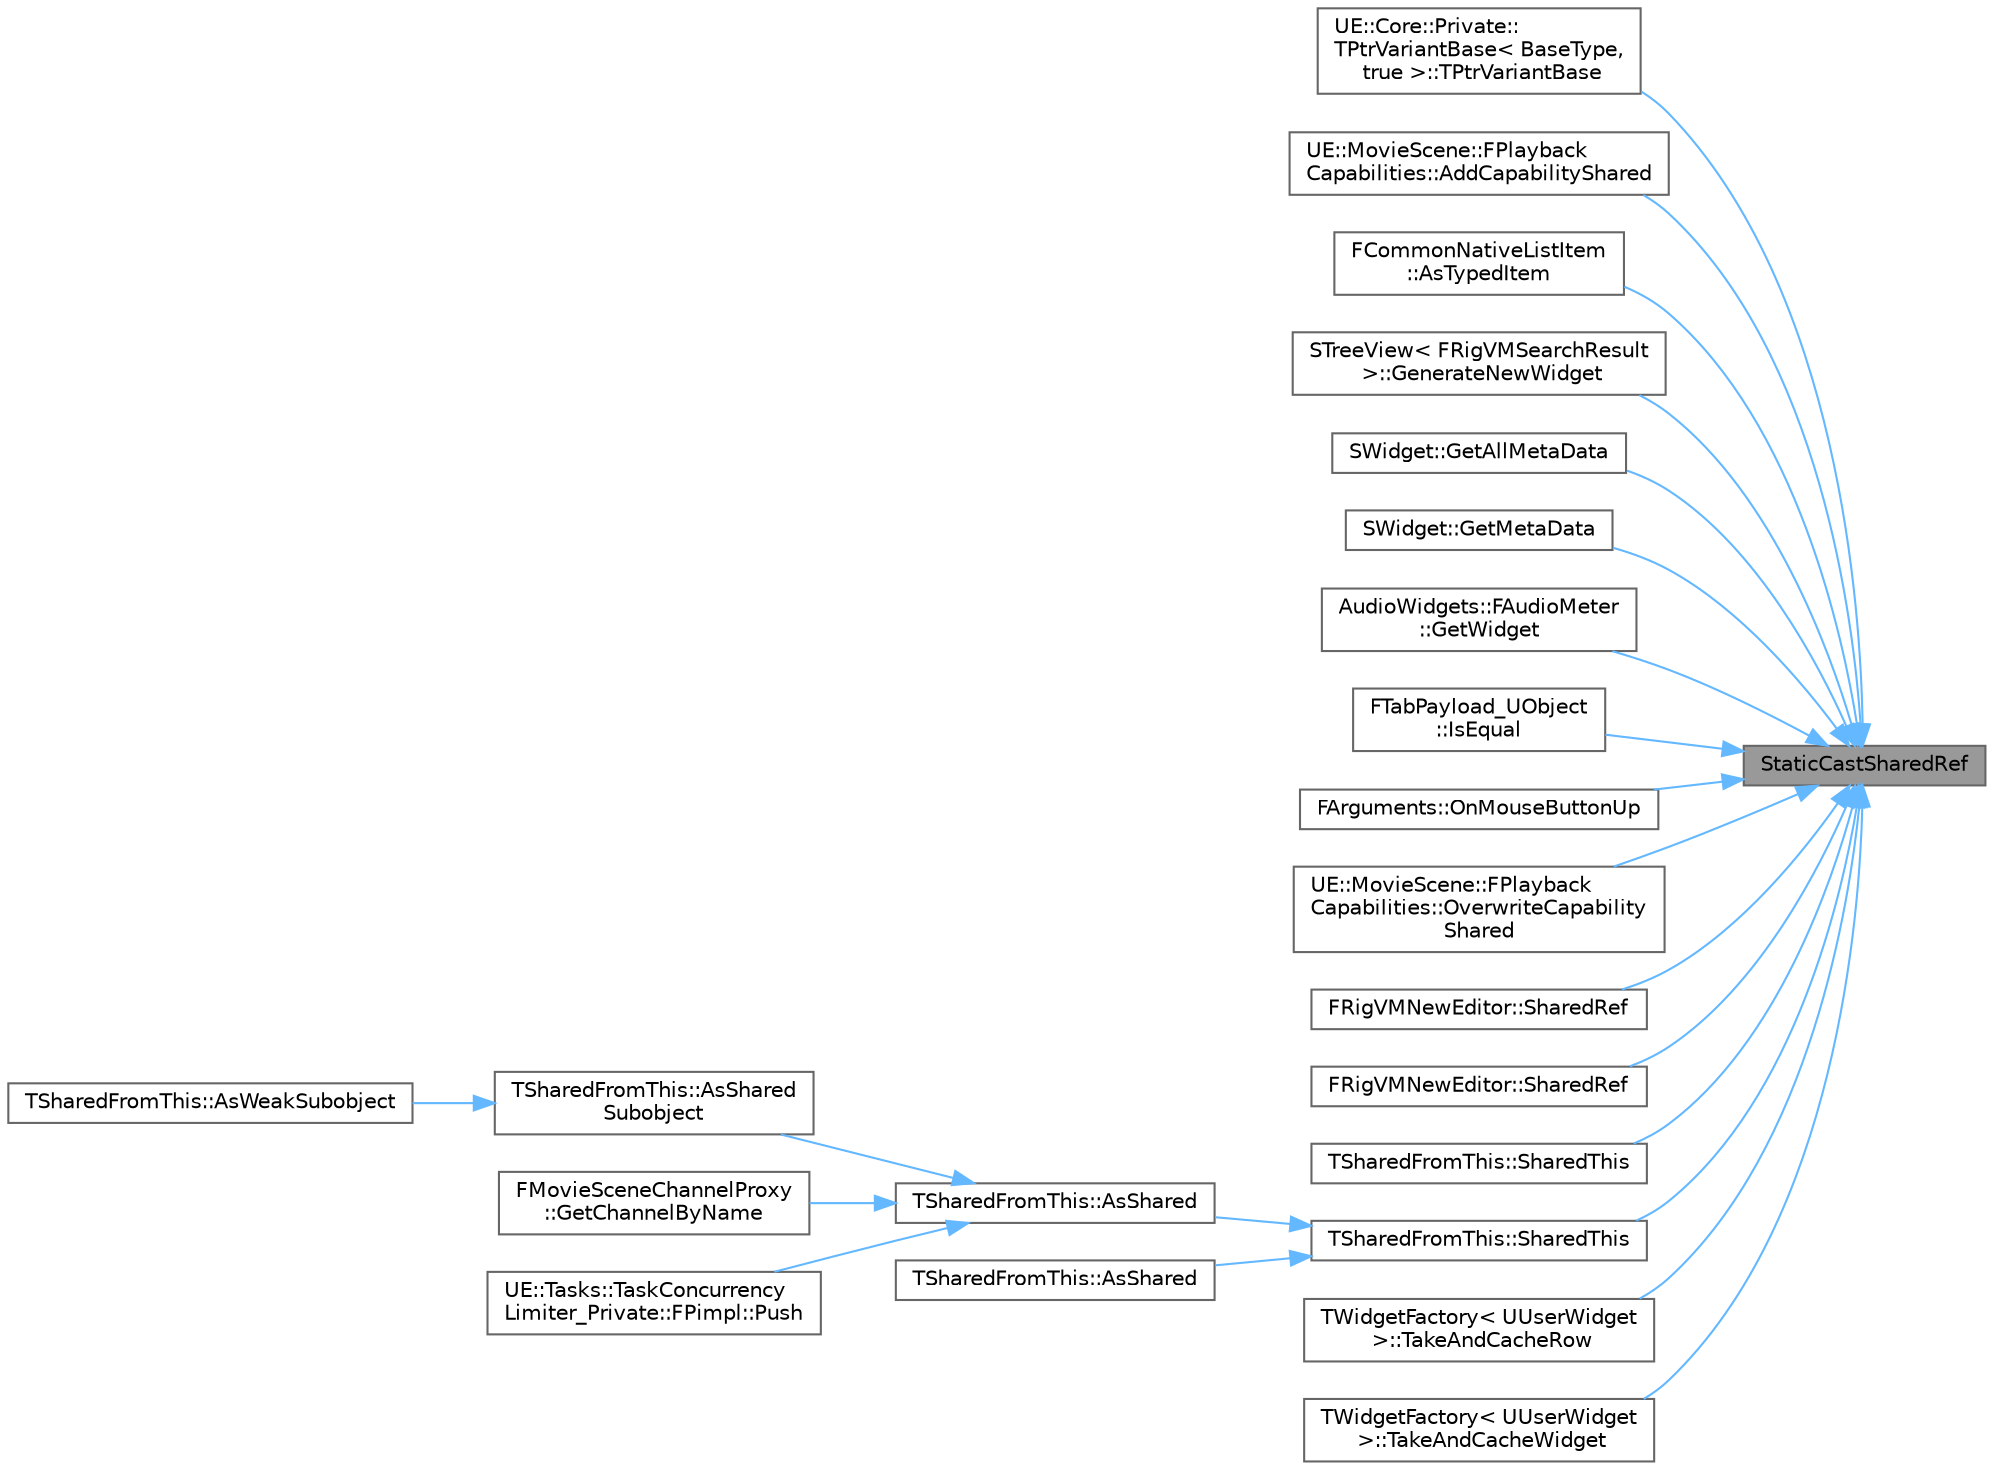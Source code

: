 digraph "StaticCastSharedRef"
{
 // INTERACTIVE_SVG=YES
 // LATEX_PDF_SIZE
  bgcolor="transparent";
  edge [fontname=Helvetica,fontsize=10,labelfontname=Helvetica,labelfontsize=10];
  node [fontname=Helvetica,fontsize=10,shape=box,height=0.2,width=0.4];
  rankdir="RL";
  Node1 [id="Node000001",label="StaticCastSharedRef",height=0.2,width=0.4,color="gray40", fillcolor="grey60", style="filled", fontcolor="black",tooltip="SharedPointer - Unreal smart pointer library."];
  Node1 -> Node2 [id="edge1_Node000001_Node000002",dir="back",color="steelblue1",style="solid",tooltip=" "];
  Node2 [id="Node000002",label="UE::Core::Private::\lTPtrVariantBase\< BaseType,\l true \>::TPtrVariantBase",height=0.2,width=0.4,color="grey40", fillcolor="white", style="filled",URL="$df/dbd/structUE_1_1Core_1_1Private_1_1TPtrVariantBase.html#add8b597178dca2256af934b512d0f3e7",tooltip=" "];
  Node1 -> Node3 [id="edge2_Node000001_Node000003",dir="back",color="steelblue1",style="solid",tooltip=" "];
  Node3 [id="Node000003",label="UE::MovieScene::FPlayback\lCapabilities::AddCapabilityShared",height=0.2,width=0.4,color="grey40", fillcolor="white", style="filled",URL="$d0/da8/structUE_1_1MovieScene_1_1FPlaybackCapabilities.html#aa4ba27a0e081761f4bbab4e42649f489",tooltip="Adds the specified capability to the container, as a shared pointer Ownership of the capability objec..."];
  Node1 -> Node4 [id="edge3_Node000001_Node000004",dir="back",color="steelblue1",style="solid",tooltip=" "];
  Node4 [id="Node000004",label="FCommonNativeListItem\l::AsTypedItem",height=0.2,width=0.4,color="grey40", fillcolor="white", style="filled",URL="$d5/de8/classFCommonNativeListItem.html#a12966c0934b52896b84f888fd4149498",tooltip=" "];
  Node1 -> Node5 [id="edge4_Node000001_Node000005",dir="back",color="steelblue1",style="solid",tooltip=" "];
  Node5 [id="Node000005",label="STreeView\< FRigVMSearchResult\l \>::GenerateNewWidget",height=0.2,width=0.4,color="grey40", fillcolor="white", style="filled",URL="$de/d1d/classSTreeView.html#a9718df2174fe2e6a0cca60c450fdfa99",tooltip=" "];
  Node1 -> Node6 [id="edge5_Node000001_Node000006",dir="back",color="steelblue1",style="solid",tooltip=" "];
  Node6 [id="Node000006",label="SWidget::GetAllMetaData",height=0.2,width=0.4,color="grey40", fillcolor="white", style="filled",URL="$dd/de2/classSWidget.html#ac500774b7e152fa169cb1615f6089c09",tooltip="Get all metadata of the type provided."];
  Node1 -> Node7 [id="edge6_Node000001_Node000007",dir="back",color="steelblue1",style="solid",tooltip=" "];
  Node7 [id="Node000007",label="SWidget::GetMetaData",height=0.2,width=0.4,color="grey40", fillcolor="white", style="filled",URL="$dd/de2/classSWidget.html#a1b33a1d39bb978b3507fd0da2ddc5803",tooltip="Get the metadata of the type provided."];
  Node1 -> Node8 [id="edge7_Node000001_Node000008",dir="back",color="steelblue1",style="solid",tooltip=" "];
  Node8 [id="Node000008",label="AudioWidgets::FAudioMeter\l::GetWidget",height=0.2,width=0.4,color="grey40", fillcolor="white", style="filled",URL="$db/d1e/classAudioWidgets_1_1FAudioMeter.html#a538aea67161d0d577360969a8983dac8",tooltip=" "];
  Node1 -> Node9 [id="edge8_Node000001_Node000009",dir="back",color="steelblue1",style="solid",tooltip=" "];
  Node9 [id="Node000009",label="FTabPayload_UObject\l::IsEqual",height=0.2,width=0.4,color="grey40", fillcolor="white", style="filled",URL="$d6/d2e/structFTabPayload__UObject.html#a723f84d183912103c748f2515538d58d",tooltip=" "];
  Node1 -> Node10 [id="edge9_Node000001_Node000010",dir="back",color="steelblue1",style="solid",tooltip=" "];
  Node10 [id="Node000010",label="FArguments::OnMouseButtonUp",height=0.2,width=0.4,color="grey40", fillcolor="white", style="filled",URL="$d4/dd9/classSTableRow.html#a7f66927b6a2838ca374fc2f6de31a263",tooltip=" "];
  Node1 -> Node11 [id="edge10_Node000001_Node000011",dir="back",color="steelblue1",style="solid",tooltip=" "];
  Node11 [id="Node000011",label="UE::MovieScene::FPlayback\lCapabilities::OverwriteCapability\lShared",height=0.2,width=0.4,color="grey40", fillcolor="white", style="filled",URL="$d0/da8/structUE_1_1MovieScene_1_1FPlaybackCapabilities.html#ae61b858356f96e61fe69e77e7bb2b514",tooltip="Overwrites an existing capability, stored as a shared pointer on the container."];
  Node1 -> Node12 [id="edge11_Node000001_Node000012",dir="back",color="steelblue1",style="solid",tooltip=" "];
  Node12 [id="Node000012",label="FRigVMNewEditor::SharedRef",height=0.2,width=0.4,color="grey40", fillcolor="white", style="filled",URL="$d0/d32/classFRigVMNewEditor.html#ab82408aa4c9cd2420c6e58b70d79bdfe",tooltip=" "];
  Node1 -> Node13 [id="edge12_Node000001_Node000013",dir="back",color="steelblue1",style="solid",tooltip=" "];
  Node13 [id="Node000013",label="FRigVMNewEditor::SharedRef",height=0.2,width=0.4,color="grey40", fillcolor="white", style="filled",URL="$d0/d32/classFRigVMNewEditor.html#a01ded8a410253a8685f0db345e1f6696",tooltip=" "];
  Node1 -> Node14 [id="edge13_Node000001_Node000014",dir="back",color="steelblue1",style="solid",tooltip=" "];
  Node14 [id="Node000014",label="TSharedFromThis::SharedThis",height=0.2,width=0.4,color="grey40", fillcolor="white", style="filled",URL="$db/d15/classTSharedFromThis.html#a5215c4db0bf47085bf4fc8c2b68d4250",tooltip="Provides access to a shared reference to an object, given the object's 'this' pointer."];
  Node1 -> Node15 [id="edge14_Node000001_Node000015",dir="back",color="steelblue1",style="solid",tooltip=" "];
  Node15 [id="Node000015",label="TSharedFromThis::SharedThis",height=0.2,width=0.4,color="grey40", fillcolor="white", style="filled",URL="$db/d15/classTSharedFromThis.html#a580aa3a336a57bab9cdfd3c57916963b",tooltip="Provides access to a shared reference to an object, given the object's 'this' pointer."];
  Node15 -> Node16 [id="edge15_Node000015_Node000016",dir="back",color="steelblue1",style="solid",tooltip=" "];
  Node16 [id="Node000016",label="TSharedFromThis::AsShared",height=0.2,width=0.4,color="grey40", fillcolor="white", style="filled",URL="$db/d15/classTSharedFromThis.html#a0b742f8052994008faeb3abd20b66637",tooltip="Provides a shared reference to this object."];
  Node16 -> Node17 [id="edge16_Node000016_Node000017",dir="back",color="steelblue1",style="solid",tooltip=" "];
  Node17 [id="Node000017",label="TSharedFromThis::AsShared\lSubobject",height=0.2,width=0.4,color="grey40", fillcolor="white", style="filled",URL="$db/d15/classTSharedFromThis.html#a4f9877173a877c8264aa9dc66a789201",tooltip="Provides a shared reference to a subobject of this object, i.e."];
  Node17 -> Node18 [id="edge17_Node000017_Node000018",dir="back",color="steelblue1",style="solid",tooltip=" "];
  Node18 [id="Node000018",label="TSharedFromThis::AsWeakSubobject",height=0.2,width=0.4,color="grey40", fillcolor="white", style="filled",URL="$db/d15/classTSharedFromThis.html#a0eda1d4b00f4e6a9d7d00f22f5087ed8",tooltip="Provides a weak pointer to a subobject of this object, i.e."];
  Node16 -> Node19 [id="edge18_Node000016_Node000019",dir="back",color="steelblue1",style="solid",tooltip=" "];
  Node19 [id="Node000019",label="FMovieSceneChannelProxy\l::GetChannelByName",height=0.2,width=0.4,color="grey40", fillcolor="white", style="filled",URL="$dd/d5f/structFMovieSceneChannelProxy.html#a9de93db2107baca1133bb4db22b7e114",tooltip="Get the channel with the specified name."];
  Node16 -> Node20 [id="edge19_Node000016_Node000020",dir="back",color="steelblue1",style="solid",tooltip=" "];
  Node20 [id="Node000020",label="UE::Tasks::TaskConcurrency\lLimiter_Private::FPimpl::Push",height=0.2,width=0.4,color="grey40", fillcolor="white", style="filled",URL="$d8/d09/classUE_1_1Tasks_1_1TaskConcurrencyLimiter__Private_1_1FPimpl.html#a55f24a9ec0a6085975039af024b77525",tooltip=" "];
  Node15 -> Node21 [id="edge20_Node000015_Node000021",dir="back",color="steelblue1",style="solid",tooltip=" "];
  Node21 [id="Node000021",label="TSharedFromThis::AsShared",height=0.2,width=0.4,color="grey40", fillcolor="white", style="filled",URL="$db/d15/classTSharedFromThis.html#a9e5d69944061d7f5cc6995b1b77c236a",tooltip="Provides a shared reference to this object (const.) Note that is only valid to call this after a shar..."];
  Node1 -> Node22 [id="edge21_Node000001_Node000022",dir="back",color="steelblue1",style="solid",tooltip=" "];
  Node22 [id="Node000022",label="TWidgetFactory\< UUserWidget\l \>::TakeAndCacheRow",height=0.2,width=0.4,color="grey40", fillcolor="white", style="filled",URL="$df/de0/classTWidgetFactory.html#a358b731a7c742fa0fe0544f2a3d71334",tooltip=" "];
  Node1 -> Node23 [id="edge22_Node000001_Node000023",dir="back",color="steelblue1",style="solid",tooltip=" "];
  Node23 [id="Node000023",label="TWidgetFactory\< UUserWidget\l \>::TakeAndCacheWidget",height=0.2,width=0.4,color="grey40", fillcolor="white", style="filled",URL="$df/de0/classTWidgetFactory.html#a5fa906612ae4afea4229fd16ebf2e031",tooltip=" "];
}
